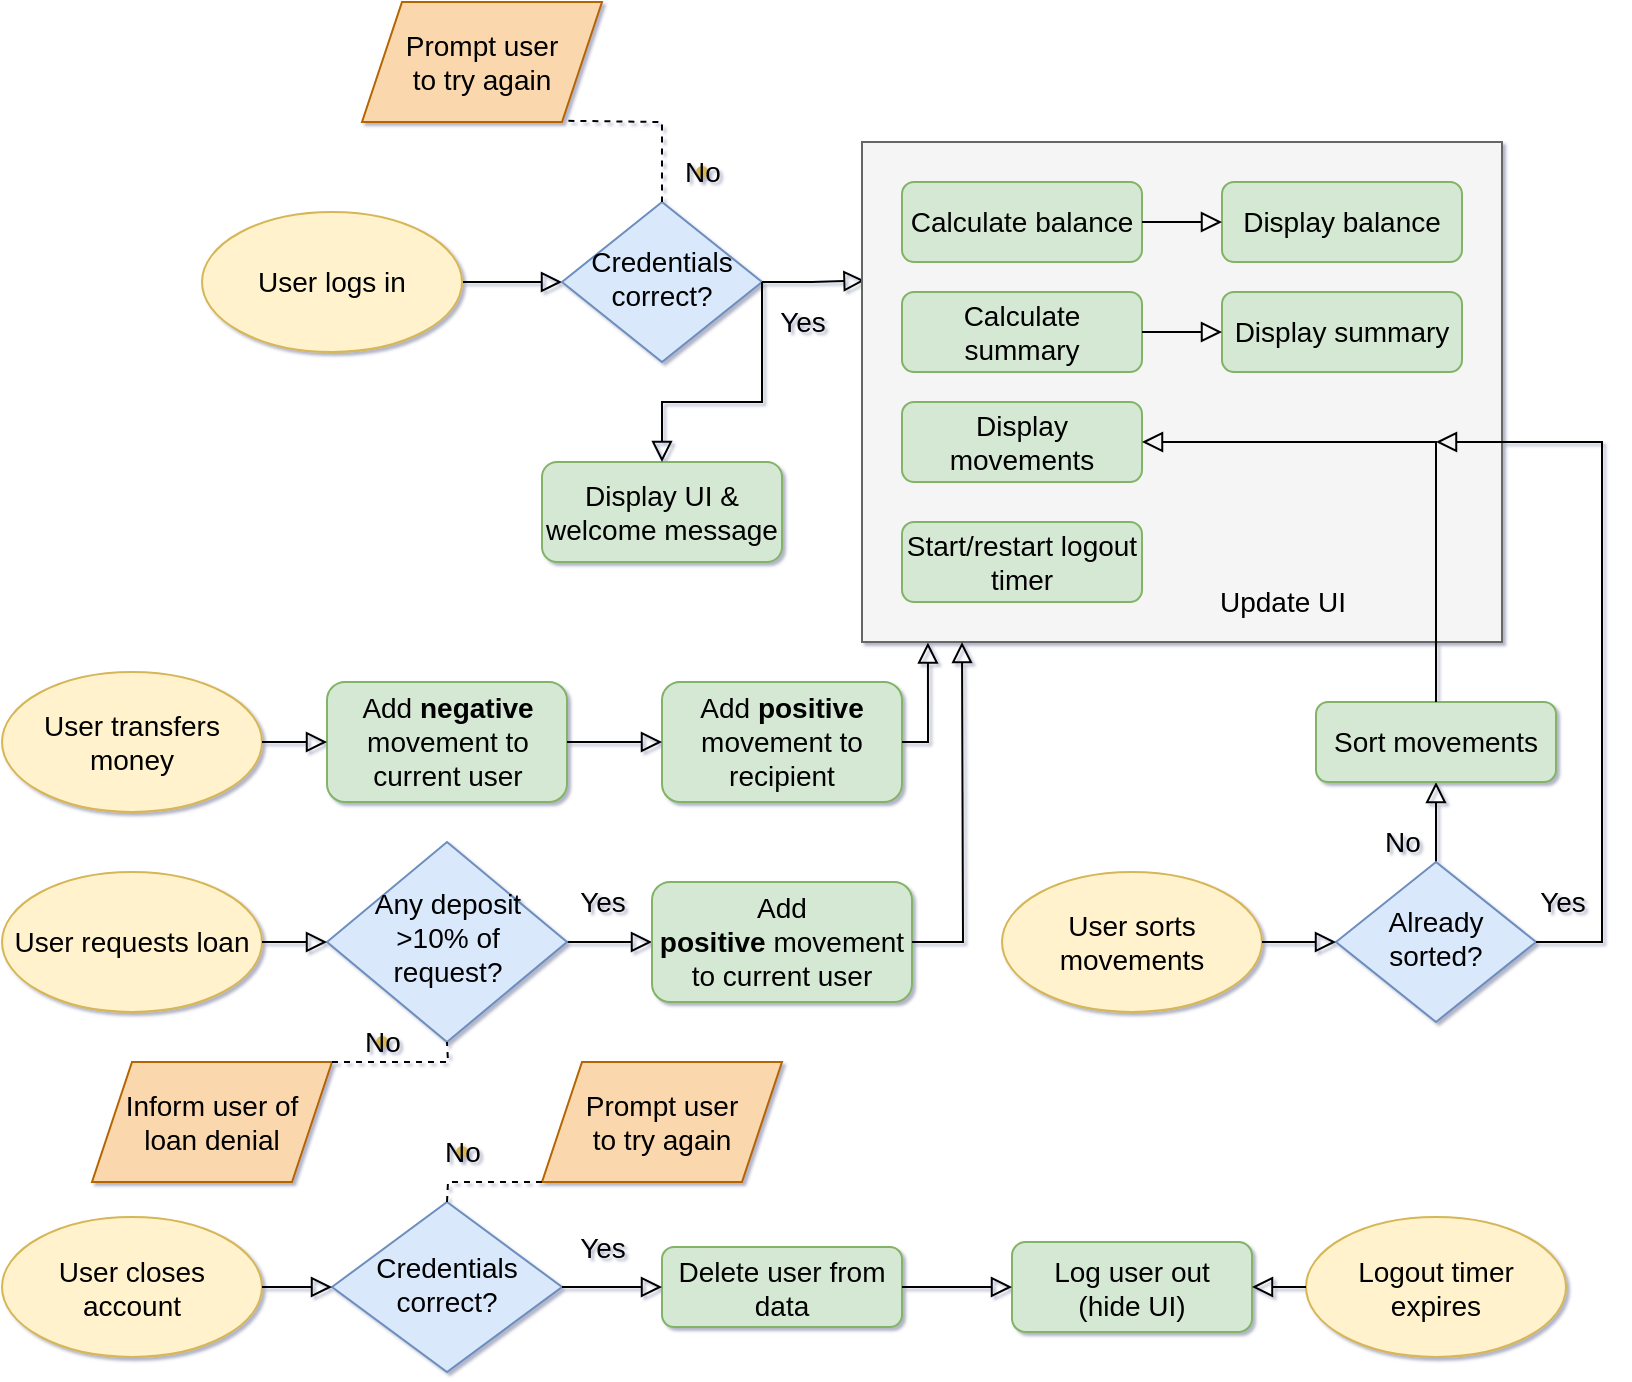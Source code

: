 <mxfile version="16.5.1" type="device"><diagram id="C5RBs43oDa-KdzZeNtuy" name="Page-1"><mxGraphModel dx="1102" dy="857" grid="0" gridSize="10" guides="1" tooltips="1" connect="1" arrows="1" fold="1" page="1" pageScale="1" pageWidth="827" pageHeight="1169" math="0" shadow="1"><root><mxCell id="WIyWlLk6GJQsqaUBKTNV-0"/><mxCell id="WIyWlLk6GJQsqaUBKTNV-1" parent="WIyWlLk6GJQsqaUBKTNV-0"/><mxCell id="WIyWlLk6GJQsqaUBKTNV-2" value="" style="rounded=0;html=1;jettySize=auto;orthogonalLoop=1;fontSize=14;endArrow=block;endFill=0;endSize=8;strokeWidth=1;shadow=0;labelBackgroundColor=none;edgeStyle=orthogonalEdgeStyle;entryX=0;entryY=0.5;entryDx=0;entryDy=0;exitX=1;exitY=0.5;exitDx=0;exitDy=0;" parent="WIyWlLk6GJQsqaUBKTNV-1" source="IFd2twi0Nb8-zScRKPLA-3" target="WIyWlLk6GJQsqaUBKTNV-6" edge="1"><mxGeometry relative="1" as="geometry"><mxPoint x="250" y="149.5" as="sourcePoint"/><mxPoint x="290" y="149.5" as="targetPoint"/><Array as="points"/></mxGeometry></mxCell><mxCell id="WIyWlLk6GJQsqaUBKTNV-3" value="Add &lt;b&gt;positive &lt;/b&gt;movement to recipient" style="rounded=1;whiteSpace=wrap;html=1;fontSize=14;glass=0;strokeWidth=1;shadow=0;fillColor=#d5e8d4;strokeColor=#82b366;" parent="WIyWlLk6GJQsqaUBKTNV-1" vertex="1"><mxGeometry x="340" y="350" width="120" height="60" as="geometry"/></mxCell><mxCell id="WIyWlLk6GJQsqaUBKTNV-6" value="Credentials correct?" style="rhombus;whiteSpace=wrap;html=1;shadow=0;fontFamily=Helvetica;fontSize=14;align=center;strokeWidth=1;spacing=6;spacingTop=-4;fillColor=#dae8fc;strokeColor=#6c8ebf;" parent="WIyWlLk6GJQsqaUBKTNV-1" vertex="1"><mxGeometry x="290" y="110" width="100" height="80" as="geometry"/></mxCell><mxCell id="WIyWlLk6GJQsqaUBKTNV-7" value="Display UI &amp;amp; welcome message" style="rounded=1;whiteSpace=wrap;html=1;fontSize=14;glass=0;strokeWidth=1;shadow=0;fillColor=#d5e8d4;strokeColor=#82b366;" parent="WIyWlLk6GJQsqaUBKTNV-1" vertex="1"><mxGeometry x="280" y="240" width="120" height="50" as="geometry"/></mxCell><mxCell id="WIyWlLk6GJQsqaUBKTNV-8" value="Yes" style="rounded=0;html=1;jettySize=auto;orthogonalLoop=1;fontSize=14;endArrow=block;endFill=0;endSize=8;strokeWidth=1;shadow=0;labelBackgroundColor=none;edgeStyle=orthogonalEdgeStyle;entryX=0;entryY=0.5;entryDx=0;entryDy=0;exitX=1;exitY=0.5;exitDx=0;exitDy=0;" parent="WIyWlLk6GJQsqaUBKTNV-1" source="IFd2twi0Nb8-zScRKPLA-39" target="WIyWlLk6GJQsqaUBKTNV-11" edge="1"><mxGeometry x="-0.2" y="20" relative="1" as="geometry"><mxPoint as="offset"/><mxPoint x="24" y="330" as="sourcePoint"/><mxPoint x="374" y="320" as="targetPoint"/><Array as="points"/></mxGeometry></mxCell><mxCell id="WIyWlLk6GJQsqaUBKTNV-9" value="No" style="edgeStyle=orthogonalEdgeStyle;rounded=0;html=1;jettySize=auto;orthogonalLoop=1;fontSize=14;endArrow=block;endFill=0;endSize=8;strokeWidth=1;shadow=0;labelBackgroundColor=none;" parent="WIyWlLk6GJQsqaUBKTNV-1" source="WIyWlLk6GJQsqaUBKTNV-10" target="WIyWlLk6GJQsqaUBKTNV-12" edge="1"><mxGeometry x="-0.5" y="17" relative="1" as="geometry"><mxPoint as="offset"/></mxGeometry></mxCell><mxCell id="WIyWlLk6GJQsqaUBKTNV-10" value="&lt;div style=&quot;font-size: 14px;&quot;&gt;&lt;span style=&quot;font-size: 14px;&quot;&gt;Already&lt;/span&gt;&lt;/div&gt;&lt;div style=&quot;font-size: 14px;&quot;&gt;&lt;span style=&quot;font-size: 14px;&quot;&gt;sorted?&lt;/span&gt;&lt;/div&gt;" style="rhombus;whiteSpace=wrap;html=1;shadow=0;fontFamily=Helvetica;fontSize=14;align=center;strokeWidth=1;spacing=6;spacingTop=-4;fillColor=#dae8fc;strokeColor=#6c8ebf;" parent="WIyWlLk6GJQsqaUBKTNV-1" vertex="1"><mxGeometry x="677" y="440" width="100" height="80" as="geometry"/></mxCell><mxCell id="WIyWlLk6GJQsqaUBKTNV-11" value="Add &lt;b&gt;positive&lt;/b&gt;&amp;nbsp;movement to current user" style="rounded=1;whiteSpace=wrap;html=1;fontSize=14;glass=0;strokeWidth=1;shadow=0;fillColor=#d5e8d4;strokeColor=#82b366;" parent="WIyWlLk6GJQsqaUBKTNV-1" vertex="1"><mxGeometry x="335" y="450" width="130" height="60" as="geometry"/></mxCell><mxCell id="WIyWlLk6GJQsqaUBKTNV-12" value="Sort movements" style="rounded=1;whiteSpace=wrap;html=1;fontSize=14;glass=0;strokeWidth=1;shadow=0;fillColor=#d5e8d4;strokeColor=#82b366;" parent="WIyWlLk6GJQsqaUBKTNV-1" vertex="1"><mxGeometry x="667" y="360" width="120" height="40" as="geometry"/></mxCell><mxCell id="IFd2twi0Nb8-zScRKPLA-3" value="User logs in" style="ellipse;whiteSpace=wrap;html=1;fillColor=#fff2cc;strokeColor=#d6b656;fontSize=14;shadow=0;" vertex="1" parent="WIyWlLk6GJQsqaUBKTNV-1"><mxGeometry x="110" y="115" width="130" height="70" as="geometry"/></mxCell><mxCell id="IFd2twi0Nb8-zScRKPLA-4" value="&lt;font face=&quot;helvetica&quot;&gt;User sorts movements&lt;/font&gt;" style="ellipse;whiteSpace=wrap;html=1;fillColor=#fff2cc;strokeColor=#d6b656;fontSize=14;shadow=0;" vertex="1" parent="WIyWlLk6GJQsqaUBKTNV-1"><mxGeometry x="510" y="445" width="130" height="70" as="geometry"/></mxCell><mxCell id="IFd2twi0Nb8-zScRKPLA-5" value="User transfers money" style="ellipse;whiteSpace=wrap;html=1;fillColor=#fff2cc;strokeColor=#d6b656;fontSize=14;shadow=0;" vertex="1" parent="WIyWlLk6GJQsqaUBKTNV-1"><mxGeometry x="10" y="345" width="130" height="70" as="geometry"/></mxCell><mxCell id="IFd2twi0Nb8-zScRKPLA-6" value="User requests loan" style="ellipse;whiteSpace=wrap;html=1;fillColor=#fff2cc;strokeColor=#d6b656;fontSize=14;shadow=0;" vertex="1" parent="WIyWlLk6GJQsqaUBKTNV-1"><mxGeometry x="10" y="445" width="130" height="70" as="geometry"/></mxCell><mxCell id="IFd2twi0Nb8-zScRKPLA-7" value="User closes&lt;br&gt;account" style="ellipse;whiteSpace=wrap;html=1;fillColor=#fff2cc;strokeColor=#d6b656;fontSize=14;shadow=0;" vertex="1" parent="WIyWlLk6GJQsqaUBKTNV-1"><mxGeometry x="10" y="617.5" width="130" height="70" as="geometry"/></mxCell><mxCell id="IFd2twi0Nb8-zScRKPLA-8" value="&lt;font face=&quot;helvetica&quot;&gt;Logout timer&lt;br&gt;expires&lt;/font&gt;" style="ellipse;whiteSpace=wrap;html=1;fillColor=#fff2cc;strokeColor=#d6b656;fontSize=14;shadow=0;" vertex="1" parent="WIyWlLk6GJQsqaUBKTNV-1"><mxGeometry x="662" y="617.5" width="130" height="70" as="geometry"/></mxCell><mxCell id="IFd2twi0Nb8-zScRKPLA-9" value="" style="rounded=0;html=1;jettySize=auto;orthogonalLoop=1;fontSize=14;endArrow=block;endFill=0;endSize=8;strokeWidth=1;shadow=0;labelBackgroundColor=none;edgeStyle=orthogonalEdgeStyle;exitX=1;exitY=0.5;exitDx=0;exitDy=0;entryX=0.004;entryY=0.277;entryDx=0;entryDy=0;entryPerimeter=0;" edge="1" parent="WIyWlLk6GJQsqaUBKTNV-1" source="WIyWlLk6GJQsqaUBKTNV-6" target="IFd2twi0Nb8-zScRKPLA-20"><mxGeometry relative="1" as="geometry"><mxPoint x="400" y="149.5" as="sourcePoint"/><mxPoint x="440" y="149.5" as="targetPoint"/><Array as="points"/></mxGeometry></mxCell><mxCell id="IFd2twi0Nb8-zScRKPLA-20" value="" style="whiteSpace=wrap;html=1;align=center;fillColor=#f5f5f5;fontColor=#333333;strokeColor=#666666;fontSize=14;shadow=0;" vertex="1" parent="WIyWlLk6GJQsqaUBKTNV-1"><mxGeometry x="440" y="80" width="320" height="250" as="geometry"/></mxCell><mxCell id="IFd2twi0Nb8-zScRKPLA-22" value="Calculate balance" style="rounded=1;whiteSpace=wrap;html=1;fontSize=14;glass=0;strokeWidth=1;shadow=0;fillColor=#d5e8d4;strokeColor=#82b366;" vertex="1" parent="WIyWlLk6GJQsqaUBKTNV-1"><mxGeometry x="460" y="100" width="120" height="40" as="geometry"/></mxCell><mxCell id="IFd2twi0Nb8-zScRKPLA-23" value="Calculate summary" style="rounded=1;whiteSpace=wrap;html=1;fontSize=14;glass=0;strokeWidth=1;shadow=0;fillColor=#d5e8d4;strokeColor=#82b366;" vertex="1" parent="WIyWlLk6GJQsqaUBKTNV-1"><mxGeometry x="460" y="155" width="120" height="40" as="geometry"/></mxCell><mxCell id="IFd2twi0Nb8-zScRKPLA-24" value="Display movements" style="rounded=1;whiteSpace=wrap;html=1;fontSize=14;glass=0;strokeWidth=1;shadow=0;fillColor=#d5e8d4;strokeColor=#82b366;" vertex="1" parent="WIyWlLk6GJQsqaUBKTNV-1"><mxGeometry x="460" y="210" width="120" height="40" as="geometry"/></mxCell><mxCell id="IFd2twi0Nb8-zScRKPLA-25" value="Start/restart logout timer" style="rounded=1;whiteSpace=wrap;html=1;fontSize=14;glass=0;strokeWidth=1;shadow=0;fillColor=#d5e8d4;strokeColor=#82b366;" vertex="1" parent="WIyWlLk6GJQsqaUBKTNV-1"><mxGeometry x="460" y="270" width="120" height="40" as="geometry"/></mxCell><mxCell id="IFd2twi0Nb8-zScRKPLA-26" value="Display balance" style="rounded=1;whiteSpace=wrap;html=1;fontSize=14;glass=0;strokeWidth=1;shadow=0;fillColor=#d5e8d4;strokeColor=#82b366;" vertex="1" parent="WIyWlLk6GJQsqaUBKTNV-1"><mxGeometry x="620" y="100" width="120" height="40" as="geometry"/></mxCell><mxCell id="IFd2twi0Nb8-zScRKPLA-27" value="" style="rounded=0;html=1;jettySize=auto;orthogonalLoop=1;fontSize=14;endArrow=block;endFill=0;endSize=8;strokeWidth=1;shadow=0;labelBackgroundColor=none;edgeStyle=orthogonalEdgeStyle;exitX=1;exitY=0.5;exitDx=0;exitDy=0;" edge="1" parent="WIyWlLk6GJQsqaUBKTNV-1" source="IFd2twi0Nb8-zScRKPLA-22" target="IFd2twi0Nb8-zScRKPLA-26"><mxGeometry relative="1" as="geometry"><mxPoint x="590" y="119.58" as="sourcePoint"/><mxPoint x="630" y="120" as="targetPoint"/><Array as="points"/></mxGeometry></mxCell><mxCell id="IFd2twi0Nb8-zScRKPLA-28" value="Display summary" style="rounded=1;whiteSpace=wrap;html=1;fontSize=14;glass=0;strokeWidth=1;shadow=0;fillColor=#d5e8d4;strokeColor=#82b366;" vertex="1" parent="WIyWlLk6GJQsqaUBKTNV-1"><mxGeometry x="620" y="155" width="120" height="40" as="geometry"/></mxCell><mxCell id="IFd2twi0Nb8-zScRKPLA-29" value="" style="rounded=0;html=1;jettySize=auto;orthogonalLoop=1;fontSize=14;endArrow=block;endFill=0;endSize=8;strokeWidth=1;shadow=0;labelBackgroundColor=none;edgeStyle=orthogonalEdgeStyle;" edge="1" parent="WIyWlLk6GJQsqaUBKTNV-1" source="IFd2twi0Nb8-zScRKPLA-23" target="IFd2twi0Nb8-zScRKPLA-28"><mxGeometry relative="1" as="geometry"><mxPoint x="580" y="174.58" as="sourcePoint"/><mxPoint x="620" y="174.58" as="targetPoint"/><Array as="points"/></mxGeometry></mxCell><mxCell id="IFd2twi0Nb8-zScRKPLA-30" value="Yes" style="edgeStyle=orthogonalEdgeStyle;rounded=0;html=1;jettySize=auto;orthogonalLoop=1;fontSize=14;endArrow=block;endFill=0;endSize=8;strokeWidth=1;shadow=0;labelBackgroundColor=none;exitX=1;exitY=0.5;exitDx=0;exitDy=0;" edge="1" parent="WIyWlLk6GJQsqaUBKTNV-1" source="WIyWlLk6GJQsqaUBKTNV-10"><mxGeometry x="-0.933" y="20" relative="1" as="geometry"><mxPoint as="offset"/><mxPoint x="699.58" y="370" as="sourcePoint"/><mxPoint x="727" y="230" as="targetPoint"/><Array as="points"><mxPoint x="810" y="480"/><mxPoint x="810" y="230"/></Array></mxGeometry></mxCell><mxCell id="IFd2twi0Nb8-zScRKPLA-32" value="" style="rounded=0;html=1;jettySize=auto;orthogonalLoop=1;fontSize=14;endArrow=block;endFill=0;endSize=8;strokeWidth=1;shadow=0;labelBackgroundColor=none;edgeStyle=orthogonalEdgeStyle;" edge="1" parent="WIyWlLk6GJQsqaUBKTNV-1" source="IFd2twi0Nb8-zScRKPLA-4" target="WIyWlLk6GJQsqaUBKTNV-10"><mxGeometry relative="1" as="geometry"><mxPoint x="640" y="490" as="sourcePoint"/><mxPoint x="680" y="489.58" as="targetPoint"/><Array as="points"/></mxGeometry></mxCell><mxCell id="IFd2twi0Nb8-zScRKPLA-33" value="Delete user from data" style="rounded=1;whiteSpace=wrap;html=1;fontSize=14;glass=0;strokeWidth=1;shadow=0;fillColor=#d5e8d4;strokeColor=#82b366;" vertex="1" parent="WIyWlLk6GJQsqaUBKTNV-1"><mxGeometry x="340" y="632.5" width="120" height="40" as="geometry"/></mxCell><mxCell id="IFd2twi0Nb8-zScRKPLA-34" value="Log user out&lt;br&gt;(hide UI)" style="rounded=1;whiteSpace=wrap;html=1;fontSize=14;glass=0;strokeWidth=1;shadow=0;fillColor=#d5e8d4;strokeColor=#82b366;" vertex="1" parent="WIyWlLk6GJQsqaUBKTNV-1"><mxGeometry x="515" y="630" width="120" height="45" as="geometry"/></mxCell><mxCell id="IFd2twi0Nb8-zScRKPLA-35" value="" style="rounded=0;html=1;jettySize=auto;orthogonalLoop=1;fontSize=14;endArrow=block;endFill=0;endSize=8;strokeWidth=1;shadow=0;labelBackgroundColor=none;edgeStyle=orthogonalEdgeStyle;entryX=1;entryY=0.5;entryDx=0;entryDy=0;exitX=0.5;exitY=0;exitDx=0;exitDy=0;" edge="1" parent="WIyWlLk6GJQsqaUBKTNV-1" source="WIyWlLk6GJQsqaUBKTNV-12" target="IFd2twi0Nb8-zScRKPLA-24"><mxGeometry relative="1" as="geometry"><mxPoint x="687" y="225" as="sourcePoint"/><mxPoint x="650" y="235" as="targetPoint"/><Array as="points"/></mxGeometry></mxCell><mxCell id="IFd2twi0Nb8-zScRKPLA-36" value="" style="rounded=0;html=1;jettySize=auto;orthogonalLoop=1;fontSize=14;endArrow=block;endFill=0;endSize=8;strokeWidth=1;shadow=0;labelBackgroundColor=none;edgeStyle=orthogonalEdgeStyle;exitX=0;exitY=0.5;exitDx=0;exitDy=0;entryX=1;entryY=0.5;entryDx=0;entryDy=0;" edge="1" parent="WIyWlLk6GJQsqaUBKTNV-1" source="IFd2twi0Nb8-zScRKPLA-8" target="IFd2twi0Nb8-zScRKPLA-34"><mxGeometry relative="1" as="geometry"><mxPoint x="750" y="597.5" as="sourcePoint"/><mxPoint x="787" y="597.5" as="targetPoint"/><Array as="points"/></mxGeometry></mxCell><mxCell id="IFd2twi0Nb8-zScRKPLA-37" value="" style="rounded=0;html=1;jettySize=auto;orthogonalLoop=1;fontSize=14;endArrow=block;endFill=0;endSize=8;strokeWidth=1;shadow=0;labelBackgroundColor=none;edgeStyle=orthogonalEdgeStyle;exitX=1;exitY=0.5;exitDx=0;exitDy=0;entryX=0;entryY=0.5;entryDx=0;entryDy=0;" edge="1" parent="WIyWlLk6GJQsqaUBKTNV-1" source="IFd2twi0Nb8-zScRKPLA-33" target="IFd2twi0Nb8-zScRKPLA-34"><mxGeometry relative="1" as="geometry"><mxPoint x="483" y="652.08" as="sourcePoint"/><mxPoint x="510" y="652.08" as="targetPoint"/><Array as="points"/></mxGeometry></mxCell><mxCell id="IFd2twi0Nb8-zScRKPLA-38" value="Add &lt;b&gt;negative &lt;/b&gt;movement to current user" style="rounded=1;whiteSpace=wrap;html=1;fontSize=14;glass=0;strokeWidth=1;shadow=0;fillColor=#d5e8d4;strokeColor=#82b366;" vertex="1" parent="WIyWlLk6GJQsqaUBKTNV-1"><mxGeometry x="172.5" y="350" width="120" height="60" as="geometry"/></mxCell><mxCell id="IFd2twi0Nb8-zScRKPLA-39" value="&lt;div style=&quot;font-size: 14px&quot;&gt;Any deposit &amp;gt;10% of request?&lt;/div&gt;" style="rhombus;whiteSpace=wrap;html=1;shadow=0;fontFamily=Helvetica;fontSize=14;align=center;strokeWidth=1;spacing=6;spacingTop=-4;fillColor=#dae8fc;strokeColor=#6c8ebf;" vertex="1" parent="WIyWlLk6GJQsqaUBKTNV-1"><mxGeometry x="172.5" y="430" width="120" height="100" as="geometry"/></mxCell><mxCell id="IFd2twi0Nb8-zScRKPLA-40" value="&lt;div style=&quot;font-size: 14px&quot;&gt;Credentials correct?&lt;/div&gt;" style="rhombus;whiteSpace=wrap;html=1;shadow=0;fontFamily=Helvetica;fontSize=14;align=center;strokeWidth=1;spacing=6;spacingTop=-4;fillColor=#dae8fc;strokeColor=#6c8ebf;" vertex="1" parent="WIyWlLk6GJQsqaUBKTNV-1"><mxGeometry x="175" y="610" width="115" height="85" as="geometry"/></mxCell><mxCell id="IFd2twi0Nb8-zScRKPLA-41" value="" style="rounded=0;html=1;jettySize=auto;orthogonalLoop=1;fontSize=14;endArrow=block;endFill=0;endSize=8;strokeWidth=1;shadow=0;labelBackgroundColor=none;edgeStyle=orthogonalEdgeStyle;exitX=1;exitY=0.5;exitDx=0;exitDy=0;entryX=0.103;entryY=1.001;entryDx=0;entryDy=0;entryPerimeter=0;" edge="1" parent="WIyWlLk6GJQsqaUBKTNV-1" source="WIyWlLk6GJQsqaUBKTNV-3" target="IFd2twi0Nb8-zScRKPLA-20"><mxGeometry relative="1" as="geometry"><mxPoint x="470" y="379.58" as="sourcePoint"/><mxPoint x="525" y="379.58" as="targetPoint"/><Array as="points"><mxPoint x="473" y="380"/></Array></mxGeometry></mxCell><mxCell id="IFd2twi0Nb8-zScRKPLA-42" value="" style="rounded=0;html=1;jettySize=auto;orthogonalLoop=1;fontSize=14;endArrow=block;endFill=0;endSize=8;strokeWidth=1;shadow=0;labelBackgroundColor=none;edgeStyle=orthogonalEdgeStyle;exitX=1;exitY=0.5;exitDx=0;exitDy=0;" edge="1" parent="WIyWlLk6GJQsqaUBKTNV-1" source="WIyWlLk6GJQsqaUBKTNV-11"><mxGeometry relative="1" as="geometry"><mxPoint x="470" y="390" as="sourcePoint"/><mxPoint x="490" y="330" as="targetPoint"/><Array as="points"/></mxGeometry></mxCell><mxCell id="IFd2twi0Nb8-zScRKPLA-44" value="Update UI" style="text;html=1;align=center;verticalAlign=middle;resizable=0;points=[];autosize=1;strokeColor=none;fillColor=none;fontSize=14;fontFamily=Helvetica;fontColor=default;shadow=0;sketch=0;glass=0;rounded=0;" vertex="1" parent="WIyWlLk6GJQsqaUBKTNV-1"><mxGeometry x="610" y="300" width="80" height="20" as="geometry"/></mxCell><mxCell id="IFd2twi0Nb8-zScRKPLA-46" value="" style="endArrow=none;dashed=1;html=1;rounded=0;fontFamily=Helvetica;fontSize=14;fontColor=default;elbow=vertical;entryX=0.5;entryY=0;entryDx=0;entryDy=0;exitX=0.86;exitY=0.99;exitDx=0;exitDy=0;exitPerimeter=0;shadow=0;" edge="1" parent="WIyWlLk6GJQsqaUBKTNV-1" source="IFd2twi0Nb8-zScRKPLA-52" target="WIyWlLk6GJQsqaUBKTNV-6"><mxGeometry width="50" height="50" relative="1" as="geometry"><mxPoint x="290" y="70" as="sourcePoint"/><mxPoint x="320" y="60" as="targetPoint"/><Array as="points"><mxPoint x="340" y="70"/></Array></mxGeometry></mxCell><mxCell id="IFd2twi0Nb8-zScRKPLA-49" value="Yes" style="edgeStyle=orthogonalEdgeStyle;rounded=0;html=1;jettySize=auto;orthogonalLoop=1;fontSize=14;endArrow=block;endFill=0;endSize=8;strokeWidth=1;shadow=0;labelBackgroundColor=none;entryX=0.5;entryY=0;entryDx=0;entryDy=0;exitX=1;exitY=0.5;exitDx=0;exitDy=0;" edge="1" parent="WIyWlLk6GJQsqaUBKTNV-1" source="WIyWlLk6GJQsqaUBKTNV-6" target="WIyWlLk6GJQsqaUBKTNV-7"><mxGeometry x="-0.714" y="20" relative="1" as="geometry"><mxPoint as="offset"/><mxPoint x="390" y="180" as="sourcePoint"/><mxPoint x="440" y="400" as="targetPoint"/><Array as="points"><mxPoint x="390" y="210"/><mxPoint x="340" y="210"/></Array></mxGeometry></mxCell><mxCell id="IFd2twi0Nb8-zScRKPLA-50" value="No" style="shape=waypoint;sketch=0;fillStyle=solid;size=6;pointerEvents=1;points=[];fillColor=none;resizable=0;rotatable=0;perimeter=centerPerimeter;snapToPoint=1;rounded=0;shadow=0;glass=0;fontFamily=Helvetica;fontSize=14;fontColor=default;strokeColor=#d6b656;html=1;" vertex="1" parent="WIyWlLk6GJQsqaUBKTNV-1"><mxGeometry x="340" y="75" width="40" height="40" as="geometry"/></mxCell><mxCell id="IFd2twi0Nb8-zScRKPLA-52" value="Prompt user&lt;br&gt;to try again" style="shape=parallelogram;perimeter=parallelogramPerimeter;whiteSpace=wrap;html=1;fixedSize=1;rounded=0;shadow=0;glass=0;sketch=0;fontFamily=Helvetica;fontSize=14;fillColor=#fad7ac;strokeColor=#b46504;" vertex="1" parent="WIyWlLk6GJQsqaUBKTNV-1"><mxGeometry x="190" y="10" width="120" height="60" as="geometry"/></mxCell><mxCell id="IFd2twi0Nb8-zScRKPLA-54" value="Yes" style="rounded=0;html=1;jettySize=auto;orthogonalLoop=1;fontSize=14;endArrow=block;endFill=0;endSize=8;strokeWidth=1;shadow=0;labelBackgroundColor=none;edgeStyle=orthogonalEdgeStyle;entryX=0;entryY=0.5;entryDx=0;entryDy=0;exitX=1;exitY=0.5;exitDx=0;exitDy=0;" edge="1" parent="WIyWlLk6GJQsqaUBKTNV-1" source="IFd2twi0Nb8-zScRKPLA-40" target="IFd2twi0Nb8-zScRKPLA-33"><mxGeometry x="-0.2" y="20" relative="1" as="geometry"><mxPoint as="offset"/><mxPoint x="290" y="632.5" as="sourcePoint"/><mxPoint x="340" y="632.5" as="targetPoint"/><Array as="points"/></mxGeometry></mxCell><mxCell id="IFd2twi0Nb8-zScRKPLA-55" value="" style="rounded=0;html=1;jettySize=auto;orthogonalLoop=1;fontSize=14;endArrow=block;endFill=0;endSize=8;strokeWidth=1;shadow=0;labelBackgroundColor=none;edgeStyle=orthogonalEdgeStyle;exitX=1;exitY=0.5;exitDx=0;exitDy=0;" edge="1" parent="WIyWlLk6GJQsqaUBKTNV-1" source="IFd2twi0Nb8-zScRKPLA-38" target="WIyWlLk6GJQsqaUBKTNV-3"><mxGeometry relative="1" as="geometry"><mxPoint x="295.0" y="330" as="sourcePoint"/><mxPoint x="345" y="330" as="targetPoint"/><Array as="points"/></mxGeometry></mxCell><mxCell id="IFd2twi0Nb8-zScRKPLA-56" value="" style="rounded=0;html=1;jettySize=auto;orthogonalLoop=1;fontSize=14;endArrow=block;endFill=0;endSize=8;strokeWidth=1;shadow=0;labelBackgroundColor=none;edgeStyle=orthogonalEdgeStyle;exitX=1;exitY=0.5;exitDx=0;exitDy=0;" edge="1" parent="WIyWlLk6GJQsqaUBKTNV-1" source="IFd2twi0Nb8-zScRKPLA-5" target="IFd2twi0Nb8-zScRKPLA-38"><mxGeometry relative="1" as="geometry"><mxPoint x="140" y="330" as="sourcePoint"/><mxPoint x="185" y="330" as="targetPoint"/><Array as="points"/></mxGeometry></mxCell><mxCell id="IFd2twi0Nb8-zScRKPLA-57" value="" style="rounded=0;html=1;jettySize=auto;orthogonalLoop=1;fontSize=14;endArrow=block;endFill=0;endSize=8;strokeWidth=1;shadow=0;labelBackgroundColor=none;edgeStyle=orthogonalEdgeStyle;exitX=1;exitY=0.5;exitDx=0;exitDy=0;entryX=0;entryY=0.5;entryDx=0;entryDy=0;" edge="1" parent="WIyWlLk6GJQsqaUBKTNV-1" source="IFd2twi0Nb8-zScRKPLA-6" target="IFd2twi0Nb8-zScRKPLA-39"><mxGeometry relative="1" as="geometry"><mxPoint x="140.0" y="460" as="sourcePoint"/><mxPoint x="175" y="460.04" as="targetPoint"/><Array as="points"/></mxGeometry></mxCell><mxCell id="IFd2twi0Nb8-zScRKPLA-58" value="" style="rounded=0;html=1;jettySize=auto;orthogonalLoop=1;fontSize=14;endArrow=block;endFill=0;endSize=8;strokeWidth=1;shadow=0;labelBackgroundColor=none;edgeStyle=orthogonalEdgeStyle;exitX=1;exitY=0.5;exitDx=0;exitDy=0;entryX=0;entryY=0.5;entryDx=0;entryDy=0;" edge="1" parent="WIyWlLk6GJQsqaUBKTNV-1" source="IFd2twi0Nb8-zScRKPLA-7" target="IFd2twi0Nb8-zScRKPLA-40"><mxGeometry relative="1" as="geometry"><mxPoint x="150.0" y="557.5" as="sourcePoint"/><mxPoint x="180" y="557.5" as="targetPoint"/><Array as="points"/></mxGeometry></mxCell><mxCell id="IFd2twi0Nb8-zScRKPLA-60" value="Prompt user&lt;br&gt;to try again" style="shape=parallelogram;perimeter=parallelogramPerimeter;whiteSpace=wrap;html=1;fixedSize=1;rounded=0;shadow=0;glass=0;sketch=0;fontFamily=Helvetica;fontSize=14;fillColor=#fad7ac;strokeColor=#b46504;" vertex="1" parent="WIyWlLk6GJQsqaUBKTNV-1"><mxGeometry x="280" y="540" width="120" height="60" as="geometry"/></mxCell><mxCell id="IFd2twi0Nb8-zScRKPLA-61" value="" style="endArrow=none;dashed=1;html=1;rounded=0;fontFamily=Helvetica;fontSize=14;fontColor=default;elbow=vertical;entryX=0;entryY=1;entryDx=0;entryDy=0;exitX=0.5;exitY=0;exitDx=0;exitDy=0;shadow=0;" edge="1" parent="WIyWlLk6GJQsqaUBKTNV-1" source="IFd2twi0Nb8-zScRKPLA-40" target="IFd2twi0Nb8-zScRKPLA-60"><mxGeometry width="50" height="50" relative="1" as="geometry"><mxPoint x="250.0" y="569.4" as="sourcePoint"/><mxPoint x="296.8" y="610" as="targetPoint"/><Array as="points"><mxPoint x="233" y="610"/><mxPoint x="233" y="600"/></Array></mxGeometry></mxCell><mxCell id="IFd2twi0Nb8-zScRKPLA-62" value="Inform user of&lt;br&gt;loan denial" style="shape=parallelogram;perimeter=parallelogramPerimeter;whiteSpace=wrap;html=1;fixedSize=1;rounded=0;shadow=0;glass=0;sketch=0;fontFamily=Helvetica;fontSize=14;fillColor=#fad7ac;strokeColor=#b46504;" vertex="1" parent="WIyWlLk6GJQsqaUBKTNV-1"><mxGeometry x="55" y="540" width="120" height="60" as="geometry"/></mxCell><mxCell id="IFd2twi0Nb8-zScRKPLA-63" value="" style="endArrow=none;dashed=1;html=1;rounded=0;fontFamily=Helvetica;fontSize=14;fontColor=default;elbow=vertical;entryX=0.5;entryY=1;entryDx=0;entryDy=0;exitX=1;exitY=0;exitDx=0;exitDy=0;shadow=0;" edge="1" parent="WIyWlLk6GJQsqaUBKTNV-1" source="IFd2twi0Nb8-zScRKPLA-62" target="IFd2twi0Nb8-zScRKPLA-39"><mxGeometry width="50" height="50" relative="1" as="geometry"><mxPoint x="200" y="590" as="sourcePoint"/><mxPoint x="247.5" y="560" as="targetPoint"/><Array as="points"><mxPoint x="233" y="540"/></Array></mxGeometry></mxCell><mxCell id="IFd2twi0Nb8-zScRKPLA-64" value="No" style="shape=waypoint;sketch=0;fillStyle=solid;size=6;pointerEvents=1;points=[];fillColor=none;resizable=0;rotatable=0;perimeter=centerPerimeter;snapToPoint=1;rounded=0;shadow=0;glass=0;fontFamily=Helvetica;fontSize=14;fontColor=default;strokeColor=#d6b656;html=1;" vertex="1" parent="WIyWlLk6GJQsqaUBKTNV-1"><mxGeometry x="180" y="510" width="40" height="40" as="geometry"/></mxCell><mxCell id="IFd2twi0Nb8-zScRKPLA-65" value="No" style="shape=waypoint;sketch=0;fillStyle=solid;size=6;pointerEvents=1;points=[];fillColor=none;resizable=0;rotatable=0;perimeter=centerPerimeter;snapToPoint=1;rounded=0;shadow=0;glass=0;fontFamily=Helvetica;fontSize=14;fontColor=default;strokeColor=#d6b656;html=1;" vertex="1" parent="WIyWlLk6GJQsqaUBKTNV-1"><mxGeometry x="220" y="565" width="40" height="40" as="geometry"/></mxCell></root></mxGraphModel></diagram></mxfile>
